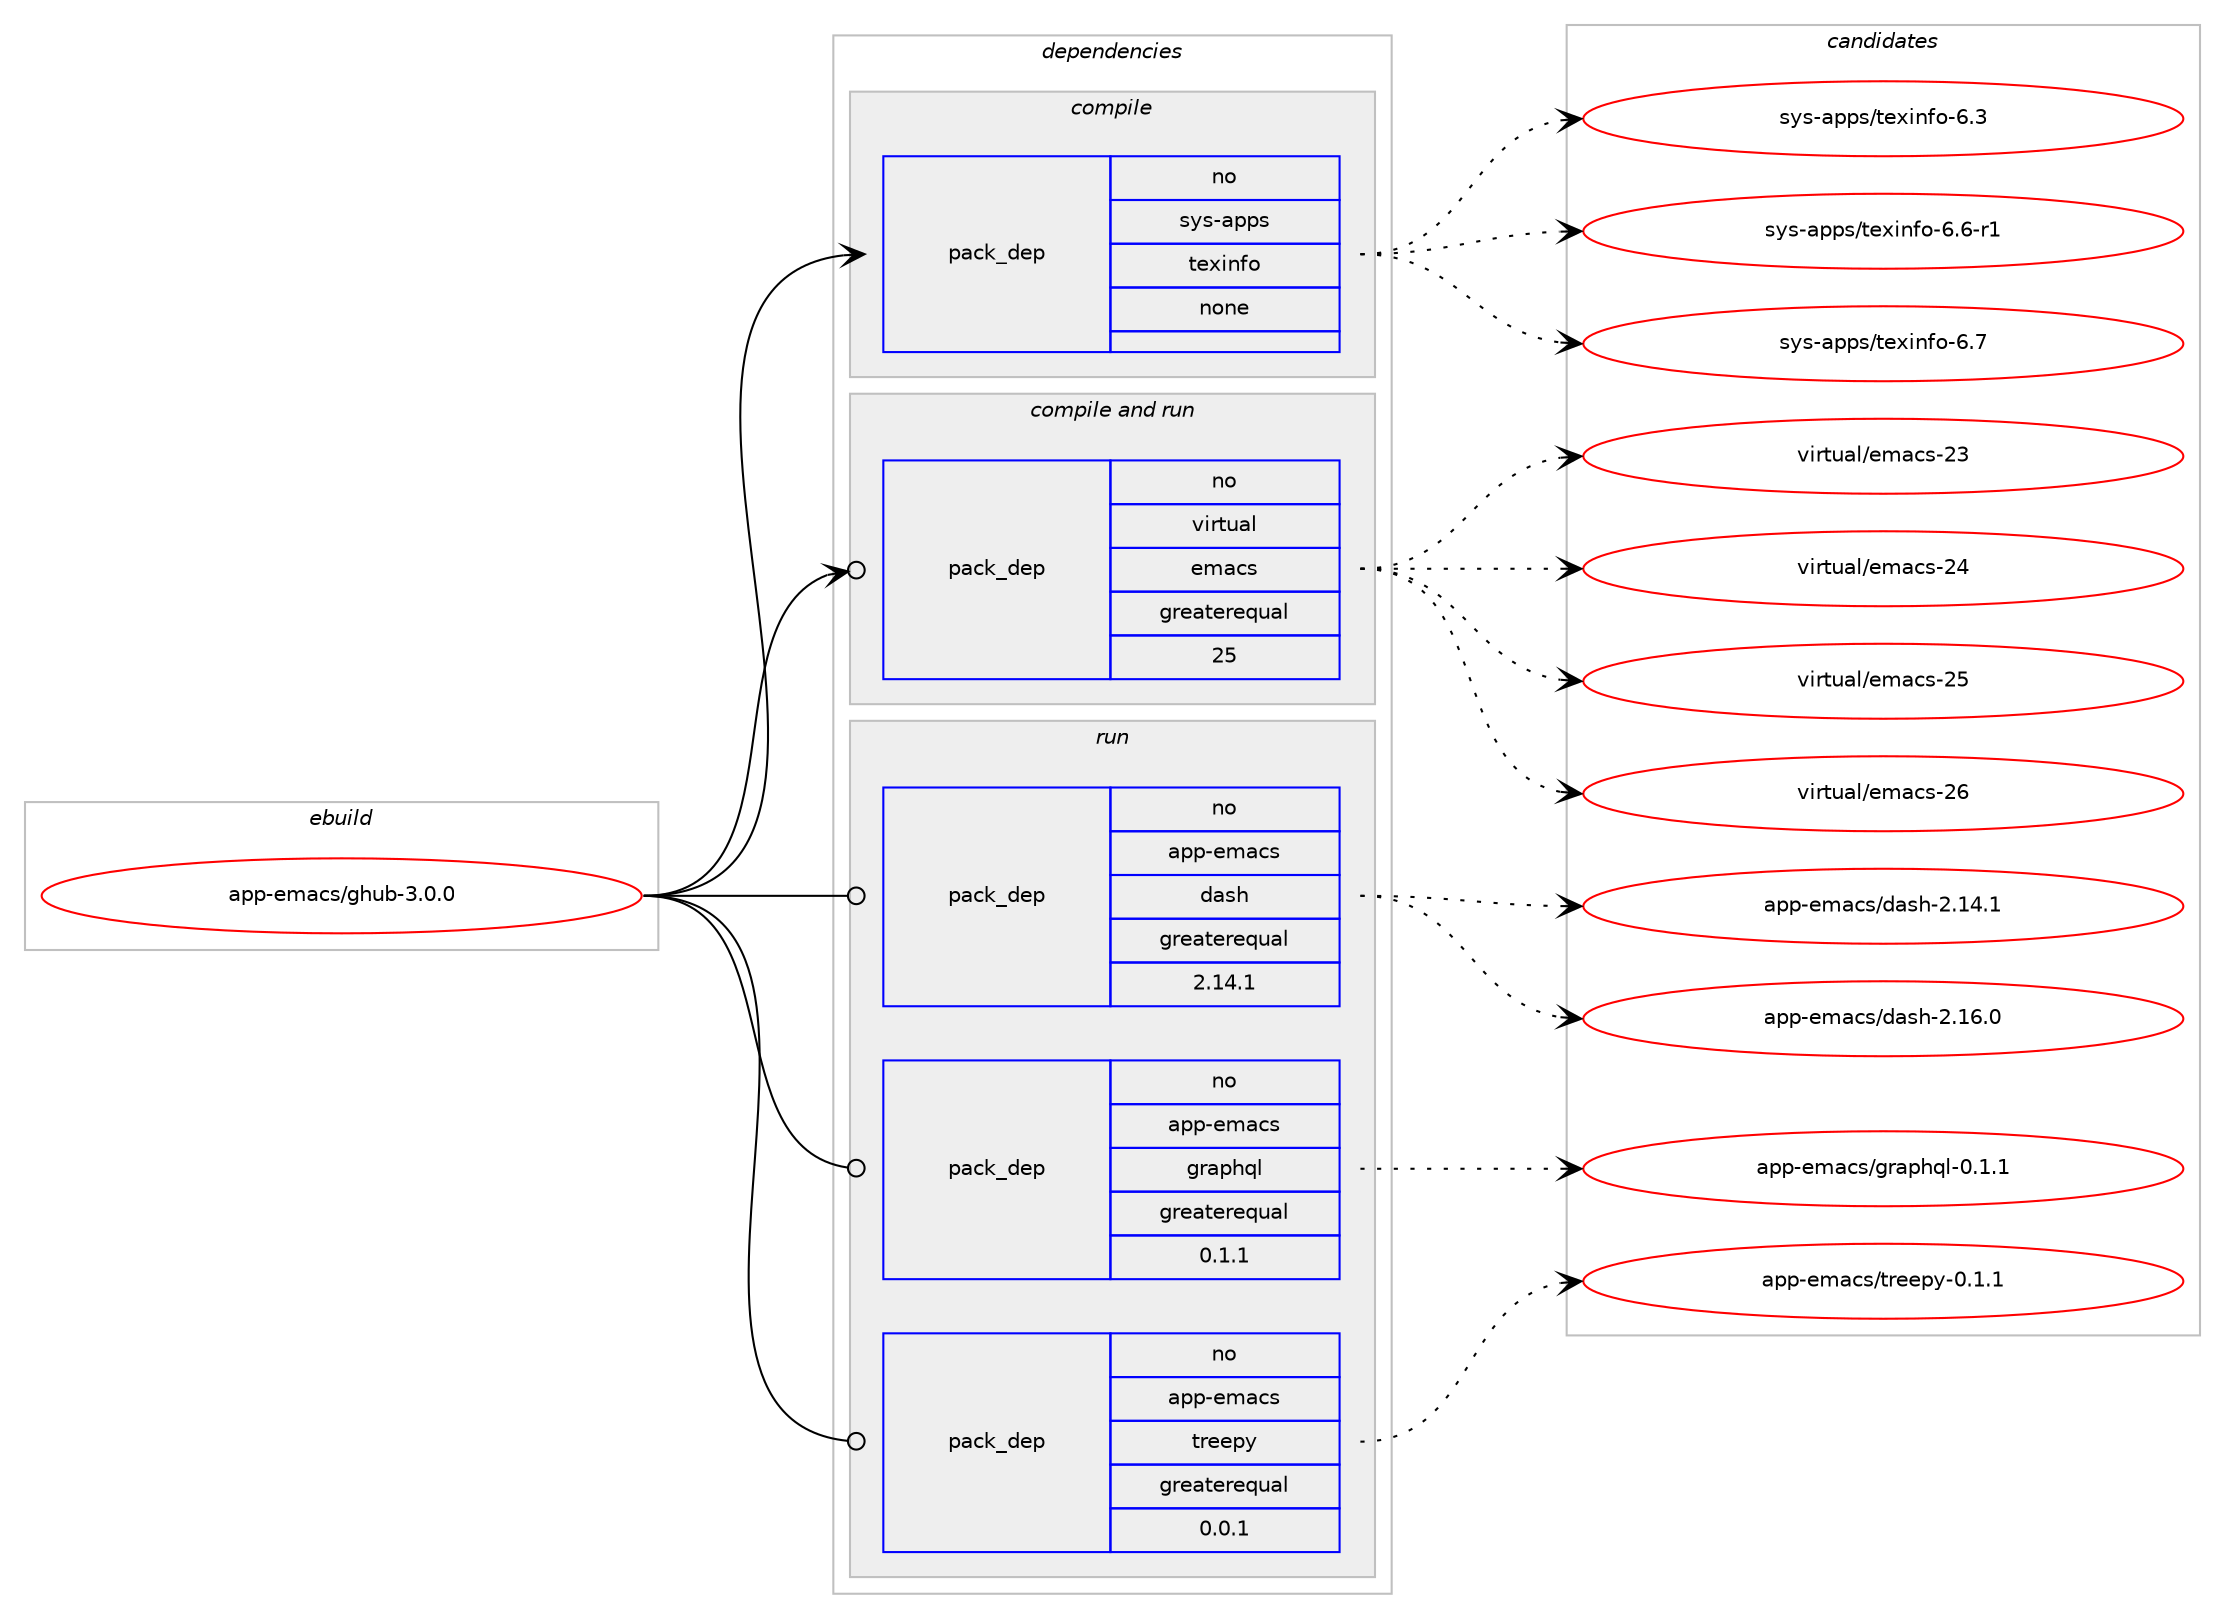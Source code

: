 digraph prolog {

# *************
# Graph options
# *************

newrank=true;
concentrate=true;
compound=true;
graph [rankdir=LR,fontname=Helvetica,fontsize=10,ranksep=1.5];#, ranksep=2.5, nodesep=0.2];
edge  [arrowhead=vee];
node  [fontname=Helvetica,fontsize=10];

# **********
# The ebuild
# **********

subgraph cluster_leftcol {
color=gray;
rank=same;
label=<<i>ebuild</i>>;
id [label="app-emacs/ghub-3.0.0", color=red, width=4, href="../app-emacs/ghub-3.0.0.svg"];
}

# ****************
# The dependencies
# ****************

subgraph cluster_midcol {
color=gray;
label=<<i>dependencies</i>>;
subgraph cluster_compile {
fillcolor="#eeeeee";
style=filled;
label=<<i>compile</i>>;
subgraph pack359008 {
dependency482814 [label=<<TABLE BORDER="0" CELLBORDER="1" CELLSPACING="0" CELLPADDING="4" WIDTH="220"><TR><TD ROWSPAN="6" CELLPADDING="30">pack_dep</TD></TR><TR><TD WIDTH="110">no</TD></TR><TR><TD>sys-apps</TD></TR><TR><TD>texinfo</TD></TR><TR><TD>none</TD></TR><TR><TD></TD></TR></TABLE>>, shape=none, color=blue];
}
id:e -> dependency482814:w [weight=20,style="solid",arrowhead="vee"];
}
subgraph cluster_compileandrun {
fillcolor="#eeeeee";
style=filled;
label=<<i>compile and run</i>>;
subgraph pack359009 {
dependency482815 [label=<<TABLE BORDER="0" CELLBORDER="1" CELLSPACING="0" CELLPADDING="4" WIDTH="220"><TR><TD ROWSPAN="6" CELLPADDING="30">pack_dep</TD></TR><TR><TD WIDTH="110">no</TD></TR><TR><TD>virtual</TD></TR><TR><TD>emacs</TD></TR><TR><TD>greaterequal</TD></TR><TR><TD>25</TD></TR></TABLE>>, shape=none, color=blue];
}
id:e -> dependency482815:w [weight=20,style="solid",arrowhead="odotvee"];
}
subgraph cluster_run {
fillcolor="#eeeeee";
style=filled;
label=<<i>run</i>>;
subgraph pack359010 {
dependency482816 [label=<<TABLE BORDER="0" CELLBORDER="1" CELLSPACING="0" CELLPADDING="4" WIDTH="220"><TR><TD ROWSPAN="6" CELLPADDING="30">pack_dep</TD></TR><TR><TD WIDTH="110">no</TD></TR><TR><TD>app-emacs</TD></TR><TR><TD>dash</TD></TR><TR><TD>greaterequal</TD></TR><TR><TD>2.14.1</TD></TR></TABLE>>, shape=none, color=blue];
}
id:e -> dependency482816:w [weight=20,style="solid",arrowhead="odot"];
subgraph pack359011 {
dependency482817 [label=<<TABLE BORDER="0" CELLBORDER="1" CELLSPACING="0" CELLPADDING="4" WIDTH="220"><TR><TD ROWSPAN="6" CELLPADDING="30">pack_dep</TD></TR><TR><TD WIDTH="110">no</TD></TR><TR><TD>app-emacs</TD></TR><TR><TD>graphql</TD></TR><TR><TD>greaterequal</TD></TR><TR><TD>0.1.1</TD></TR></TABLE>>, shape=none, color=blue];
}
id:e -> dependency482817:w [weight=20,style="solid",arrowhead="odot"];
subgraph pack359012 {
dependency482818 [label=<<TABLE BORDER="0" CELLBORDER="1" CELLSPACING="0" CELLPADDING="4" WIDTH="220"><TR><TD ROWSPAN="6" CELLPADDING="30">pack_dep</TD></TR><TR><TD WIDTH="110">no</TD></TR><TR><TD>app-emacs</TD></TR><TR><TD>treepy</TD></TR><TR><TD>greaterequal</TD></TR><TR><TD>0.0.1</TD></TR></TABLE>>, shape=none, color=blue];
}
id:e -> dependency482818:w [weight=20,style="solid",arrowhead="odot"];
}
}

# **************
# The candidates
# **************

subgraph cluster_choices {
rank=same;
color=gray;
label=<<i>candidates</i>>;

subgraph choice359008 {
color=black;
nodesep=1;
choice11512111545971121121154711610112010511010211145544651 [label="sys-apps/texinfo-6.3", color=red, width=4,href="../sys-apps/texinfo-6.3.svg"];
choice115121115459711211211547116101120105110102111455446544511449 [label="sys-apps/texinfo-6.6-r1", color=red, width=4,href="../sys-apps/texinfo-6.6-r1.svg"];
choice11512111545971121121154711610112010511010211145544655 [label="sys-apps/texinfo-6.7", color=red, width=4,href="../sys-apps/texinfo-6.7.svg"];
dependency482814:e -> choice11512111545971121121154711610112010511010211145544651:w [style=dotted,weight="100"];
dependency482814:e -> choice115121115459711211211547116101120105110102111455446544511449:w [style=dotted,weight="100"];
dependency482814:e -> choice11512111545971121121154711610112010511010211145544655:w [style=dotted,weight="100"];
}
subgraph choice359009 {
color=black;
nodesep=1;
choice11810511411611797108471011099799115455051 [label="virtual/emacs-23", color=red, width=4,href="../virtual/emacs-23.svg"];
choice11810511411611797108471011099799115455052 [label="virtual/emacs-24", color=red, width=4,href="../virtual/emacs-24.svg"];
choice11810511411611797108471011099799115455053 [label="virtual/emacs-25", color=red, width=4,href="../virtual/emacs-25.svg"];
choice11810511411611797108471011099799115455054 [label="virtual/emacs-26", color=red, width=4,href="../virtual/emacs-26.svg"];
dependency482815:e -> choice11810511411611797108471011099799115455051:w [style=dotted,weight="100"];
dependency482815:e -> choice11810511411611797108471011099799115455052:w [style=dotted,weight="100"];
dependency482815:e -> choice11810511411611797108471011099799115455053:w [style=dotted,weight="100"];
dependency482815:e -> choice11810511411611797108471011099799115455054:w [style=dotted,weight="100"];
}
subgraph choice359010 {
color=black;
nodesep=1;
choice97112112451011099799115471009711510445504649524649 [label="app-emacs/dash-2.14.1", color=red, width=4,href="../app-emacs/dash-2.14.1.svg"];
choice97112112451011099799115471009711510445504649544648 [label="app-emacs/dash-2.16.0", color=red, width=4,href="../app-emacs/dash-2.16.0.svg"];
dependency482816:e -> choice97112112451011099799115471009711510445504649524649:w [style=dotted,weight="100"];
dependency482816:e -> choice97112112451011099799115471009711510445504649544648:w [style=dotted,weight="100"];
}
subgraph choice359011 {
color=black;
nodesep=1;
choice971121124510110997991154710311497112104113108454846494649 [label="app-emacs/graphql-0.1.1", color=red, width=4,href="../app-emacs/graphql-0.1.1.svg"];
dependency482817:e -> choice971121124510110997991154710311497112104113108454846494649:w [style=dotted,weight="100"];
}
subgraph choice359012 {
color=black;
nodesep=1;
choice9711211245101109979911547116114101101112121454846494649 [label="app-emacs/treepy-0.1.1", color=red, width=4,href="../app-emacs/treepy-0.1.1.svg"];
dependency482818:e -> choice9711211245101109979911547116114101101112121454846494649:w [style=dotted,weight="100"];
}
}

}
